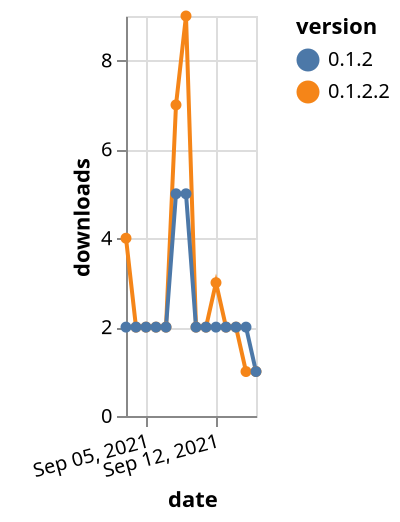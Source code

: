 {"$schema": "https://vega.github.io/schema/vega-lite/v5.json", "description": "A simple bar chart with embedded data.", "data": {"values": [{"date": "2021-09-03", "total": 5749, "delta": 4, "version": "0.1.2.2"}, {"date": "2021-09-04", "total": 5751, "delta": 2, "version": "0.1.2.2"}, {"date": "2021-09-05", "total": 5753, "delta": 2, "version": "0.1.2.2"}, {"date": "2021-09-06", "total": 5755, "delta": 2, "version": "0.1.2.2"}, {"date": "2021-09-07", "total": 5757, "delta": 2, "version": "0.1.2.2"}, {"date": "2021-09-08", "total": 5764, "delta": 7, "version": "0.1.2.2"}, {"date": "2021-09-09", "total": 5773, "delta": 9, "version": "0.1.2.2"}, {"date": "2021-09-10", "total": 5775, "delta": 2, "version": "0.1.2.2"}, {"date": "2021-09-11", "total": 5777, "delta": 2, "version": "0.1.2.2"}, {"date": "2021-09-12", "total": 5780, "delta": 3, "version": "0.1.2.2"}, {"date": "2021-09-13", "total": 5782, "delta": 2, "version": "0.1.2.2"}, {"date": "2021-09-14", "total": 5784, "delta": 2, "version": "0.1.2.2"}, {"date": "2021-09-15", "total": 5785, "delta": 1, "version": "0.1.2.2"}, {"date": "2021-09-16", "total": 5786, "delta": 1, "version": "0.1.2.2"}, {"date": "2021-09-03", "total": 3532, "delta": 2, "version": "0.1.2"}, {"date": "2021-09-04", "total": 3534, "delta": 2, "version": "0.1.2"}, {"date": "2021-09-05", "total": 3536, "delta": 2, "version": "0.1.2"}, {"date": "2021-09-06", "total": 3538, "delta": 2, "version": "0.1.2"}, {"date": "2021-09-07", "total": 3540, "delta": 2, "version": "0.1.2"}, {"date": "2021-09-08", "total": 3545, "delta": 5, "version": "0.1.2"}, {"date": "2021-09-09", "total": 3550, "delta": 5, "version": "0.1.2"}, {"date": "2021-09-10", "total": 3552, "delta": 2, "version": "0.1.2"}, {"date": "2021-09-11", "total": 3554, "delta": 2, "version": "0.1.2"}, {"date": "2021-09-12", "total": 3556, "delta": 2, "version": "0.1.2"}, {"date": "2021-09-13", "total": 3558, "delta": 2, "version": "0.1.2"}, {"date": "2021-09-14", "total": 3560, "delta": 2, "version": "0.1.2"}, {"date": "2021-09-15", "total": 3562, "delta": 2, "version": "0.1.2"}, {"date": "2021-09-16", "total": 3563, "delta": 1, "version": "0.1.2"}]}, "width": "container", "mark": {"type": "line", "point": {"filled": true}}, "encoding": {"x": {"field": "date", "type": "temporal", "timeUnit": "yearmonthdate", "title": "date", "axis": {"labelAngle": -15}}, "y": {"field": "delta", "type": "quantitative", "title": "downloads"}, "color": {"field": "version", "type": "nominal"}, "tooltip": {"field": "delta"}}}